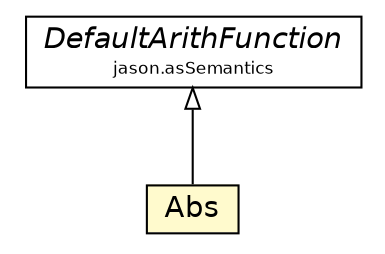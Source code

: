 #!/usr/local/bin/dot
#
# Class diagram 
# Generated by UMLGraph version 5.1 (http://www.umlgraph.org/)
#

digraph G {
	edge [fontname="Helvetica",fontsize=10,labelfontname="Helvetica",labelfontsize=10];
	node [fontname="Helvetica",fontsize=10,shape=plaintext];
	nodesep=0.25;
	ranksep=0.5;
	// jason.asSemantics.DefaultArithFunction
	c35866 [label=<<table title="jason.asSemantics.DefaultArithFunction" border="0" cellborder="1" cellspacing="0" cellpadding="2" port="p" href="../asSemantics/DefaultArithFunction.html">
		<tr><td><table border="0" cellspacing="0" cellpadding="1">
<tr><td align="center" balign="center"><font face="Helvetica-Oblique"> DefaultArithFunction </font></td></tr>
<tr><td align="center" balign="center"><font point-size="8.0"> jason.asSemantics </font></td></tr>
		</table></td></tr>
		</table>>, fontname="Helvetica", fontcolor="black", fontsize=14.0];
	// jason.functions.Abs
	c35965 [label=<<table title="jason.functions.Abs" border="0" cellborder="1" cellspacing="0" cellpadding="2" port="p" bgcolor="lemonChiffon" href="./Abs.html">
		<tr><td><table border="0" cellspacing="0" cellpadding="1">
<tr><td align="center" balign="center"> Abs </td></tr>
		</table></td></tr>
		</table>>, fontname="Helvetica", fontcolor="black", fontsize=14.0];
	//jason.functions.Abs extends jason.asSemantics.DefaultArithFunction
	c35866:p -> c35965:p [dir=back,arrowtail=empty];
}

